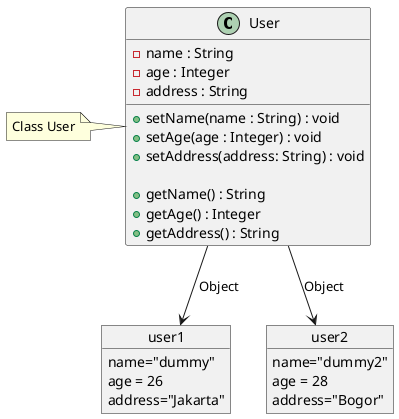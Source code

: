 ##  Java OOP (Object Oriented Programming)

#Introduction OOP
Pemrograman Berorientasi Object atau disingkat OOP merupakan paradigma pemrograman berdasarkan konsep objek yang berisi attribut atau field serta method atau function.

Dalam paradigma ini semua data dan method dibungkus dalam kelas kelas atau objek objek.

## Definisi
1. Class merupakan blueprint atau prototype dari objek yang akan kita buat. Di dalam class kiat mendeklarasikan properti dan method yang akan digunakan dalam objek kita
2. Object merupakan instance dari class yang memiliki state dan behavior

## Diagram Class
```plantuml
@startuml

    class User{
        - name : String
        - age : Integer
        - address : String

        + setName(name : String) : void
        + setAge(age : Integer) : void
        + setAddress(address: String) : void

        + getName() : String
        + getAge() : Integer
        + getAddress() : String
    }

    note left of User
             Class User
    end note

    object user1
    user1 : name="dummy"
    user1 : age = 26
    user1 : address="Jakarta"

    object user2
        user2 : name="dummy2"
        user2 : age = 28
        user2 : address="Bogor"

    User-->user1 : Object
    User-->user2 : Object
@enduml
```
